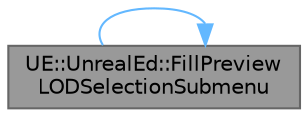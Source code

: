 digraph "UE::UnrealEd::FillPreviewLODSelectionSubmenu"
{
 // INTERACTIVE_SVG=YES
 // LATEX_PDF_SIZE
  bgcolor="transparent";
  edge [fontname=Helvetica,fontsize=10,labelfontname=Helvetica,labelfontsize=10];
  node [fontname=Helvetica,fontsize=10,shape=box,height=0.2,width=0.4];
  rankdir="LR";
  Node1 [id="Node000001",label="UE::UnrealEd::FillPreview\lLODSelectionSubmenu",height=0.2,width=0.4,color="gray40", fillcolor="grey60", style="filled", fontcolor="black",tooltip="Fills the given UToolMenu with the appropriate menu items to reflect & manipulate the provided LODCon..."];
  Node1 -> Node1 [id="edge1_Node000001_Node000001",color="steelblue1",style="solid",tooltip=" "];
}
